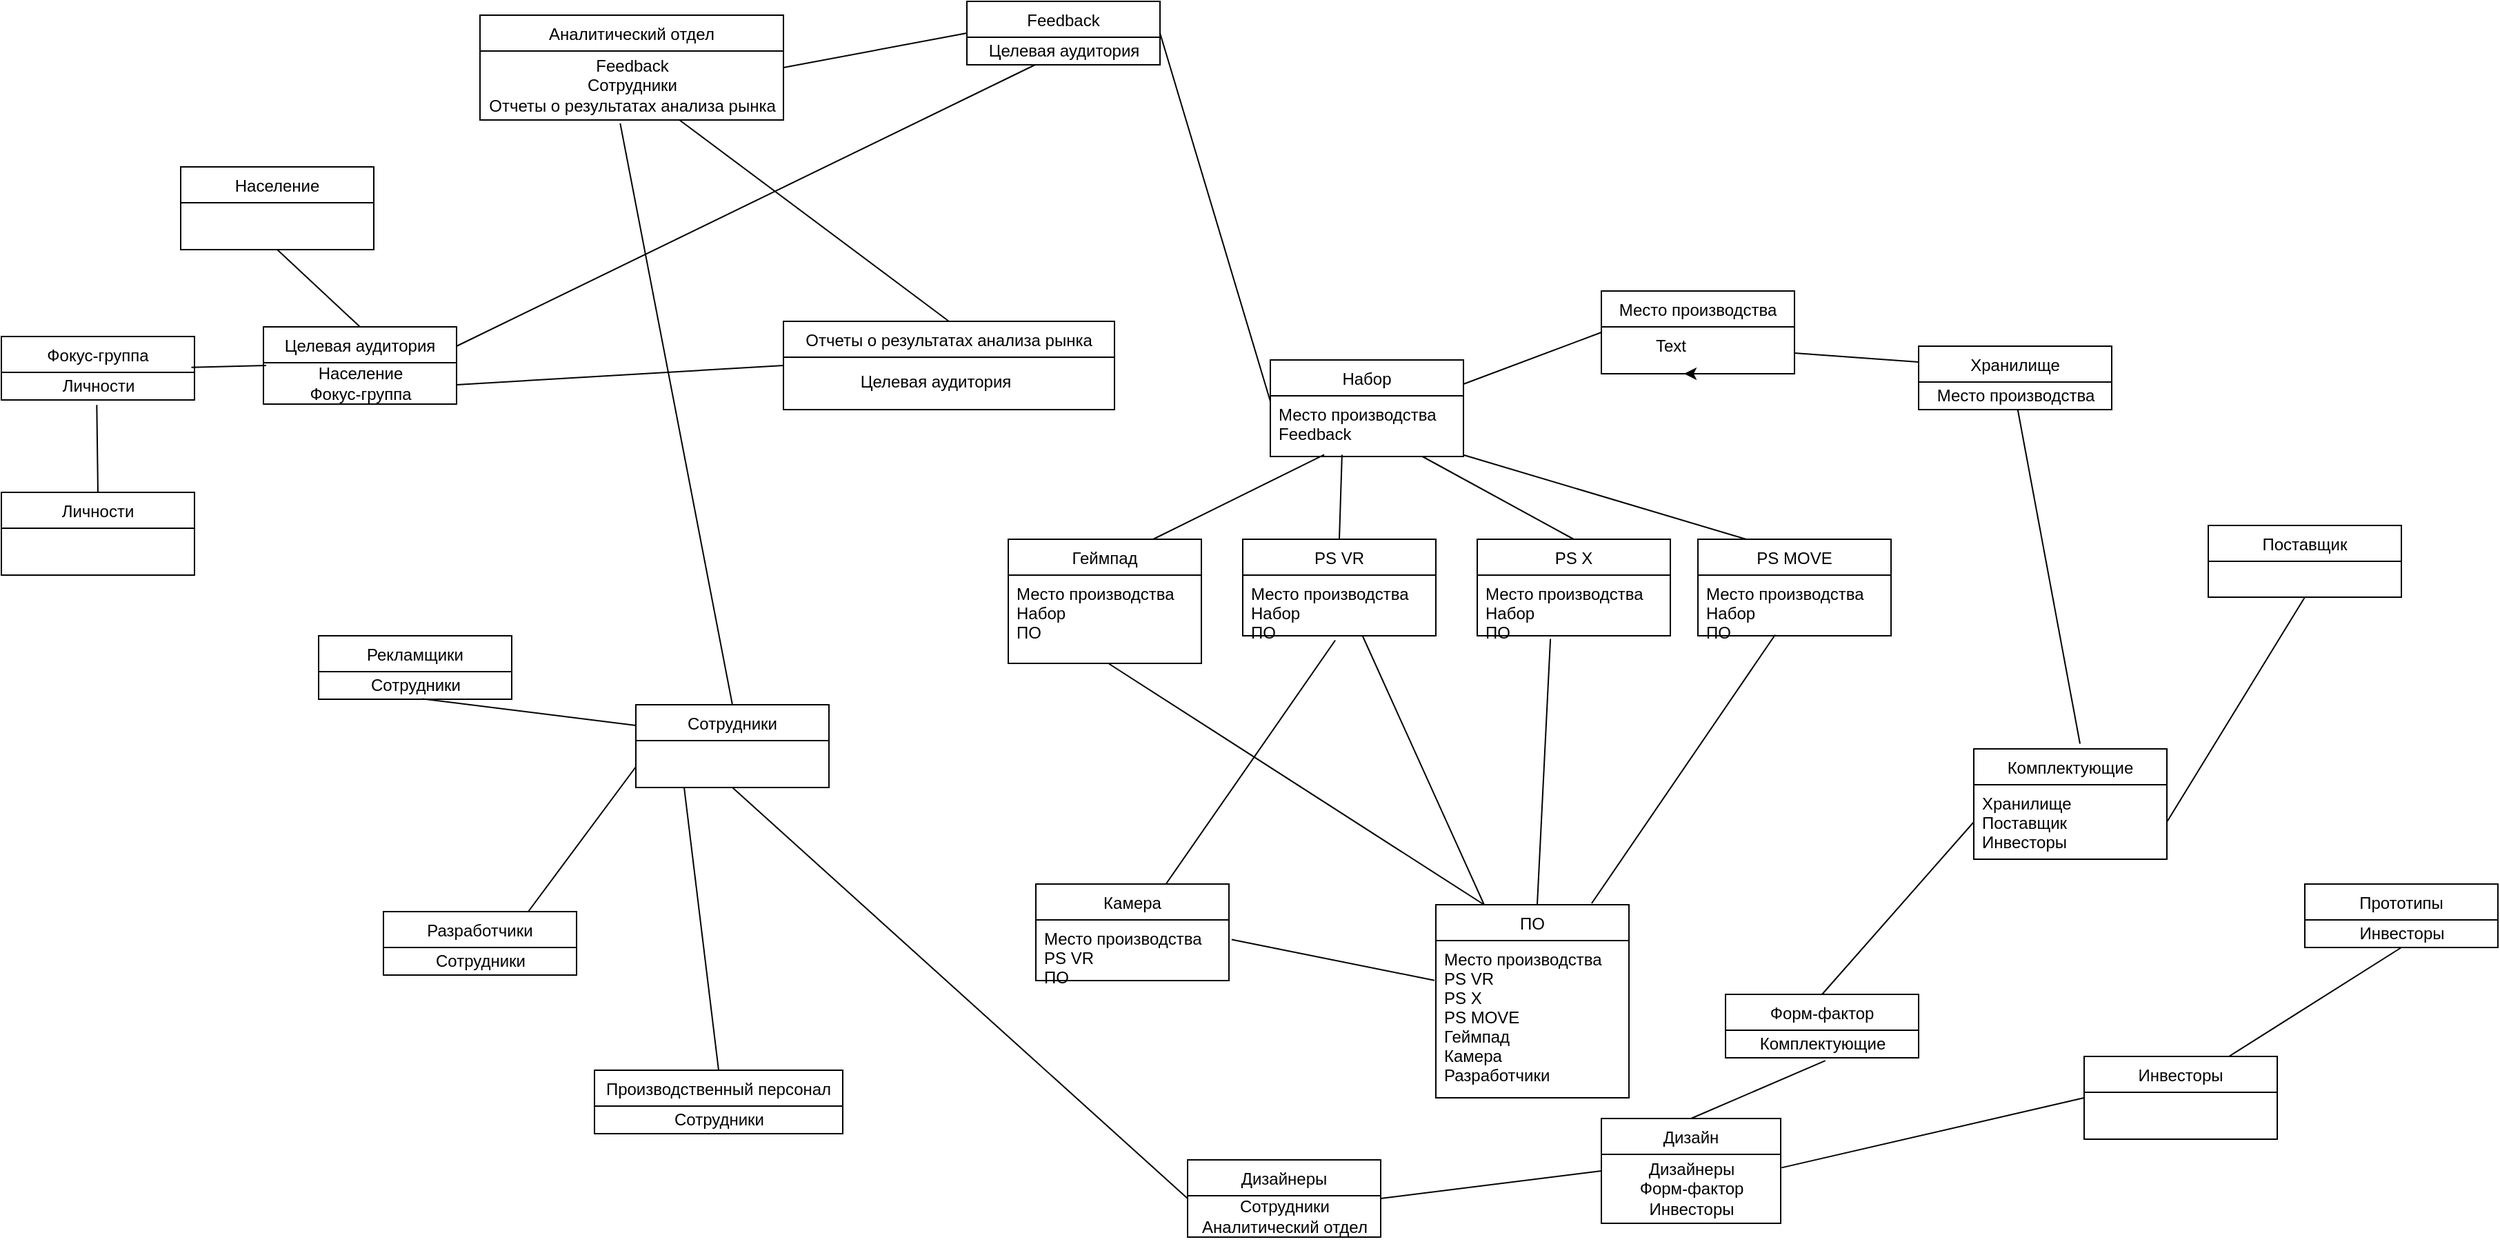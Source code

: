 <mxfile version="15.2.4" type="github">
  <diagram id="24gW2aaC1v7GGiUZ1pMK" name="Page-1">
    <mxGraphModel dx="2858" dy="2176" grid="1" gridSize="10" guides="1" tooltips="1" connect="1" arrows="1" fold="1" page="1" pageScale="1" pageWidth="827" pageHeight="1169" math="0" shadow="0">
      <root>
        <mxCell id="0" />
        <mxCell id="1" parent="0" />
        <mxCell id="wk1zh_JFjW3oBxZrR2lf-1" value="Набор" style="swimlane;fontStyle=0;childLayout=stackLayout;horizontal=1;startSize=26;fillColor=none;horizontalStack=0;resizeParent=1;resizeParentMax=0;resizeLast=0;collapsible=1;marginBottom=0;" parent="1" vertex="1">
          <mxGeometry x="160" y="70" width="140" height="70" as="geometry">
            <mxRectangle x="160" y="70" width="70" height="26" as="alternateBounds" />
          </mxGeometry>
        </mxCell>
        <mxCell id="wk1zh_JFjW3oBxZrR2lf-3" value="Место производства&#xa;Feedback" style="text;strokeColor=none;fillColor=none;align=left;verticalAlign=top;spacingLeft=4;spacingRight=4;overflow=hidden;rotatable=0;points=[[0,0.5],[1,0.5]];portConstraint=eastwest;" parent="wk1zh_JFjW3oBxZrR2lf-1" vertex="1">
          <mxGeometry y="26" width="140" height="44" as="geometry" />
        </mxCell>
        <mxCell id="wk1zh_JFjW3oBxZrR2lf-5" value="Геймпад" style="swimlane;fontStyle=0;childLayout=stackLayout;horizontal=1;startSize=26;fillColor=none;horizontalStack=0;resizeParent=1;resizeParentMax=0;resizeLast=0;collapsible=1;marginBottom=0;" parent="1" vertex="1">
          <mxGeometry x="-30" y="200" width="140" height="90" as="geometry" />
        </mxCell>
        <mxCell id="wk1zh_JFjW3oBxZrR2lf-6" value="Место производства&#xa;Набор&#xa;ПО" style="text;strokeColor=none;fillColor=none;align=left;verticalAlign=top;spacingLeft=4;spacingRight=4;overflow=hidden;rotatable=0;points=[[0,0.5],[1,0.5]];portConstraint=eastwest;" parent="wk1zh_JFjW3oBxZrR2lf-5" vertex="1">
          <mxGeometry y="26" width="140" height="64" as="geometry" />
        </mxCell>
        <mxCell id="wk1zh_JFjW3oBxZrR2lf-7" value="PS VR" style="swimlane;fontStyle=0;childLayout=stackLayout;horizontal=1;startSize=26;fillColor=none;horizontalStack=0;resizeParent=1;resizeParentMax=0;resizeLast=0;collapsible=1;marginBottom=0;" parent="1" vertex="1">
          <mxGeometry x="140" y="200" width="140" height="70" as="geometry" />
        </mxCell>
        <mxCell id="wk1zh_JFjW3oBxZrR2lf-8" value="Место производства&#xa;Набор&#xa;ПО" style="text;strokeColor=none;fillColor=none;align=left;verticalAlign=top;spacingLeft=4;spacingRight=4;overflow=hidden;rotatable=0;points=[[0,0.5],[1,0.5]];portConstraint=eastwest;" parent="wk1zh_JFjW3oBxZrR2lf-7" vertex="1">
          <mxGeometry y="26" width="140" height="44" as="geometry" />
        </mxCell>
        <mxCell id="wk1zh_JFjW3oBxZrR2lf-9" value="PS X" style="swimlane;fontStyle=0;childLayout=stackLayout;horizontal=1;startSize=26;fillColor=none;horizontalStack=0;resizeParent=1;resizeParentMax=0;resizeLast=0;collapsible=1;marginBottom=0;" parent="1" vertex="1">
          <mxGeometry x="310" y="200" width="140" height="70" as="geometry" />
        </mxCell>
        <mxCell id="wk1zh_JFjW3oBxZrR2lf-10" value="Место производства&#xa;Набор&#xa;ПО" style="text;strokeColor=none;fillColor=none;align=left;verticalAlign=top;spacingLeft=4;spacingRight=4;overflow=hidden;rotatable=0;points=[[0,0.5],[1,0.5]];portConstraint=eastwest;" parent="wk1zh_JFjW3oBxZrR2lf-9" vertex="1">
          <mxGeometry y="26" width="140" height="44" as="geometry" />
        </mxCell>
        <mxCell id="wk1zh_JFjW3oBxZrR2lf-11" value="PS MOVE" style="swimlane;fontStyle=0;childLayout=stackLayout;horizontal=1;startSize=26;fillColor=none;horizontalStack=0;resizeParent=1;resizeParentMax=0;resizeLast=0;collapsible=1;marginBottom=0;" parent="1" vertex="1">
          <mxGeometry x="470" y="200" width="140" height="70" as="geometry" />
        </mxCell>
        <mxCell id="wk1zh_JFjW3oBxZrR2lf-12" value="Место производства&#xa;Набор&#xa;ПО" style="text;strokeColor=none;fillColor=none;align=left;verticalAlign=top;spacingLeft=4;spacingRight=4;overflow=hidden;rotatable=0;points=[[0,0.5],[1,0.5]];portConstraint=eastwest;" parent="wk1zh_JFjW3oBxZrR2lf-11" vertex="1">
          <mxGeometry y="26" width="140" height="44" as="geometry" />
        </mxCell>
        <mxCell id="wk1zh_JFjW3oBxZrR2lf-13" value="Камера" style="swimlane;fontStyle=0;childLayout=stackLayout;horizontal=1;startSize=26;fillColor=none;horizontalStack=0;resizeParent=1;resizeParentMax=0;resizeLast=0;collapsible=1;marginBottom=0;" parent="1" vertex="1">
          <mxGeometry x="-10" y="450" width="140" height="70" as="geometry" />
        </mxCell>
        <mxCell id="wk1zh_JFjW3oBxZrR2lf-14" value="Место производства&#xa;PS VR&#xa;ПО" style="text;strokeColor=none;fillColor=none;align=left;verticalAlign=top;spacingLeft=4;spacingRight=4;overflow=hidden;rotatable=0;points=[[0,0.5],[1,0.5]];portConstraint=eastwest;" parent="wk1zh_JFjW3oBxZrR2lf-13" vertex="1">
          <mxGeometry y="26" width="140" height="44" as="geometry" />
        </mxCell>
        <mxCell id="wk1zh_JFjW3oBxZrR2lf-15" value="ПО" style="swimlane;fontStyle=0;childLayout=stackLayout;horizontal=1;startSize=26;fillColor=none;horizontalStack=0;resizeParent=1;resizeParentMax=0;resizeLast=0;collapsible=1;marginBottom=0;" parent="1" vertex="1">
          <mxGeometry x="280" y="465" width="140" height="140" as="geometry" />
        </mxCell>
        <mxCell id="wk1zh_JFjW3oBxZrR2lf-16" value="Место производства&#xa;PS VR&#xa;PS X&#xa;PS MOVE&#xa;Геймпад&#xa;Камера&#xa;Разработчики&#xa;" style="text;strokeColor=none;fillColor=none;align=left;verticalAlign=top;spacingLeft=4;spacingRight=4;overflow=hidden;rotatable=0;points=[[0,0.5],[1,0.5]];portConstraint=eastwest;" parent="wk1zh_JFjW3oBxZrR2lf-15" vertex="1">
          <mxGeometry y="26" width="140" height="114" as="geometry" />
        </mxCell>
        <mxCell id="wk1zh_JFjW3oBxZrR2lf-34" style="edgeStyle=orthogonalEdgeStyle;rounded=0;orthogonalLoop=1;jettySize=auto;html=1;exitX=0.5;exitY=1;exitDx=0;exitDy=0;" parent="1" source="wk1zh_JFjW3oBxZrR2lf-17" edge="1">
          <mxGeometry relative="1" as="geometry">
            <mxPoint x="460" y="80" as="targetPoint" />
          </mxGeometry>
        </mxCell>
        <mxCell id="wk1zh_JFjW3oBxZrR2lf-17" value="Место производства" style="swimlane;fontStyle=0;childLayout=stackLayout;horizontal=1;startSize=26;fillColor=none;horizontalStack=0;resizeParent=1;resizeParentMax=0;resizeLast=0;collapsible=1;marginBottom=0;" parent="1" vertex="1">
          <mxGeometry x="400" y="20" width="140" height="60" as="geometry" />
        </mxCell>
        <mxCell id="wk1zh_JFjW3oBxZrR2lf-20" value="Хранилище" style="swimlane;fontStyle=0;childLayout=stackLayout;horizontal=1;startSize=26;fillColor=none;horizontalStack=0;resizeParent=1;resizeParentMax=0;resizeLast=0;collapsible=1;marginBottom=0;" parent="1" vertex="1">
          <mxGeometry x="630" y="60" width="140" height="46" as="geometry" />
        </mxCell>
        <mxCell id="wk1zh_JFjW3oBxZrR2lf-21" value="Место производства" style="text;html=1;align=center;verticalAlign=middle;resizable=0;points=[];autosize=1;strokeColor=none;fillColor=none;" parent="wk1zh_JFjW3oBxZrR2lf-20" vertex="1">
          <mxGeometry y="26" width="140" height="20" as="geometry" />
        </mxCell>
        <mxCell id="wk1zh_JFjW3oBxZrR2lf-24" value="Комплектующие" style="swimlane;fontStyle=0;childLayout=stackLayout;horizontal=1;startSize=26;fillColor=none;horizontalStack=0;resizeParent=1;resizeParentMax=0;resizeLast=0;collapsible=1;marginBottom=0;" parent="1" vertex="1">
          <mxGeometry x="670" y="352" width="140" height="80" as="geometry" />
        </mxCell>
        <mxCell id="wk1zh_JFjW3oBxZrR2lf-25" value="Хранилище&#xa;Поставщик&#xa;Инвесторы" style="text;strokeColor=none;fillColor=none;align=left;verticalAlign=top;spacingLeft=4;spacingRight=4;overflow=hidden;rotatable=0;points=[[0,0.5],[1,0.5]];portConstraint=eastwest;" parent="wk1zh_JFjW3oBxZrR2lf-24" vertex="1">
          <mxGeometry y="26" width="140" height="54" as="geometry" />
        </mxCell>
        <mxCell id="wk1zh_JFjW3oBxZrR2lf-26" value="Поставщик" style="swimlane;fontStyle=0;childLayout=stackLayout;horizontal=1;startSize=26;fillColor=none;horizontalStack=0;resizeParent=1;resizeParentMax=0;resizeLast=0;collapsible=1;marginBottom=0;" parent="1" vertex="1">
          <mxGeometry x="840" y="190" width="140" height="52" as="geometry" />
        </mxCell>
        <mxCell id="wk1zh_JFjW3oBxZrR2lf-28" value="Форм-фактор" style="swimlane;fontStyle=0;childLayout=stackLayout;horizontal=1;startSize=26;fillColor=none;horizontalStack=0;resizeParent=1;resizeParentMax=0;resizeLast=0;collapsible=1;marginBottom=0;" parent="1" vertex="1">
          <mxGeometry x="490" y="530" width="140" height="46" as="geometry" />
        </mxCell>
        <mxCell id="Uil84AzYUFcc-cu5vtHI-4" value="Комплектующие" style="text;html=1;align=center;verticalAlign=middle;resizable=0;points=[];autosize=1;strokeColor=none;fillColor=none;" vertex="1" parent="wk1zh_JFjW3oBxZrR2lf-28">
          <mxGeometry y="26" width="140" height="20" as="geometry" />
        </mxCell>
        <mxCell id="wk1zh_JFjW3oBxZrR2lf-30" value="" style="endArrow=none;html=1;exitX=0.75;exitY=0;exitDx=0;exitDy=0;entryX=0.279;entryY=0.971;entryDx=0;entryDy=0;entryPerimeter=0;" parent="1" source="wk1zh_JFjW3oBxZrR2lf-5" target="wk1zh_JFjW3oBxZrR2lf-3" edge="1">
          <mxGeometry width="50" height="50" relative="1" as="geometry">
            <mxPoint x="230" y="400" as="sourcePoint" />
            <mxPoint x="280" y="350" as="targetPoint" />
          </mxGeometry>
        </mxCell>
        <mxCell id="wk1zh_JFjW3oBxZrR2lf-31" value="" style="endArrow=none;html=1;exitX=0.5;exitY=0;exitDx=0;exitDy=0;entryX=0.371;entryY=0.971;entryDx=0;entryDy=0;entryPerimeter=0;" parent="1" source="wk1zh_JFjW3oBxZrR2lf-7" target="wk1zh_JFjW3oBxZrR2lf-3" edge="1">
          <mxGeometry width="50" height="50" relative="1" as="geometry">
            <mxPoint x="85" y="210" as="sourcePoint" />
            <mxPoint x="209.06" y="151.246" as="targetPoint" />
          </mxGeometry>
        </mxCell>
        <mxCell id="wk1zh_JFjW3oBxZrR2lf-32" value="" style="endArrow=none;html=1;exitX=0.5;exitY=0;exitDx=0;exitDy=0;" parent="1" source="wk1zh_JFjW3oBxZrR2lf-9" target="wk1zh_JFjW3oBxZrR2lf-3" edge="1">
          <mxGeometry width="50" height="50" relative="1" as="geometry">
            <mxPoint x="95" y="220" as="sourcePoint" />
            <mxPoint x="219.06" y="161.246" as="targetPoint" />
          </mxGeometry>
        </mxCell>
        <mxCell id="wk1zh_JFjW3oBxZrR2lf-33" value="" style="endArrow=none;html=1;exitX=0.25;exitY=0;exitDx=0;exitDy=0;" parent="1" source="wk1zh_JFjW3oBxZrR2lf-11" target="wk1zh_JFjW3oBxZrR2lf-3" edge="1">
          <mxGeometry width="50" height="50" relative="1" as="geometry">
            <mxPoint x="105" y="230" as="sourcePoint" />
            <mxPoint x="229.06" y="171.246" as="targetPoint" />
          </mxGeometry>
        </mxCell>
        <mxCell id="wk1zh_JFjW3oBxZrR2lf-35" value="" style="endArrow=none;html=1;exitX=0.479;exitY=1.074;exitDx=0;exitDy=0;exitPerimeter=0;" parent="1" source="wk1zh_JFjW3oBxZrR2lf-8" target="wk1zh_JFjW3oBxZrR2lf-13" edge="1">
          <mxGeometry width="50" height="50" relative="1" as="geometry">
            <mxPoint x="115" y="240" as="sourcePoint" />
            <mxPoint x="239.06" y="181.246" as="targetPoint" />
          </mxGeometry>
        </mxCell>
        <mxCell id="wk1zh_JFjW3oBxZrR2lf-36" value="" style="endArrow=none;html=1;exitX=0.521;exitY=1.004;exitDx=0;exitDy=0;entryX=0.25;entryY=0;entryDx=0;entryDy=0;exitPerimeter=0;" parent="1" source="wk1zh_JFjW3oBxZrR2lf-6" target="wk1zh_JFjW3oBxZrR2lf-15" edge="1">
          <mxGeometry width="50" height="50" relative="1" as="geometry">
            <mxPoint x="125" y="250" as="sourcePoint" />
            <mxPoint x="249.06" y="191.246" as="targetPoint" />
          </mxGeometry>
        </mxCell>
        <mxCell id="wk1zh_JFjW3oBxZrR2lf-37" value="" style="endArrow=none;html=1;exitX=0.621;exitY=1.006;exitDx=0;exitDy=0;entryX=0.25;entryY=0;entryDx=0;entryDy=0;exitPerimeter=0;" parent="1" source="wk1zh_JFjW3oBxZrR2lf-8" target="wk1zh_JFjW3oBxZrR2lf-15" edge="1">
          <mxGeometry width="50" height="50" relative="1" as="geometry">
            <mxPoint x="135" y="260" as="sourcePoint" />
            <mxPoint x="259.06" y="201.246" as="targetPoint" />
          </mxGeometry>
        </mxCell>
        <mxCell id="wk1zh_JFjW3oBxZrR2lf-38" value="" style="endArrow=none;html=1;exitX=1.014;exitY=0.324;exitDx=0;exitDy=0;entryX=-0.007;entryY=0.253;entryDx=0;entryDy=0;entryPerimeter=0;exitPerimeter=0;" parent="1" source="wk1zh_JFjW3oBxZrR2lf-14" target="wk1zh_JFjW3oBxZrR2lf-16" edge="1">
          <mxGeometry width="50" height="50" relative="1" as="geometry">
            <mxPoint x="145" y="270" as="sourcePoint" />
            <mxPoint x="269.06" y="211.246" as="targetPoint" />
          </mxGeometry>
        </mxCell>
        <mxCell id="wk1zh_JFjW3oBxZrR2lf-39" value="" style="endArrow=none;html=1;entryX=0.379;entryY=1.051;entryDx=0;entryDy=0;entryPerimeter=0;" parent="1" source="wk1zh_JFjW3oBxZrR2lf-15" target="wk1zh_JFjW3oBxZrR2lf-10" edge="1">
          <mxGeometry width="50" height="50" relative="1" as="geometry">
            <mxPoint x="155" y="280" as="sourcePoint" />
            <mxPoint x="279.06" y="221.246" as="targetPoint" />
          </mxGeometry>
        </mxCell>
        <mxCell id="wk1zh_JFjW3oBxZrR2lf-40" value="" style="endArrow=none;html=1;exitX=0.807;exitY=-0.007;exitDx=0;exitDy=0;entryX=0.4;entryY=0.983;entryDx=0;entryDy=0;entryPerimeter=0;exitPerimeter=0;" parent="1" source="wk1zh_JFjW3oBxZrR2lf-15" target="wk1zh_JFjW3oBxZrR2lf-12" edge="1">
          <mxGeometry width="50" height="50" relative="1" as="geometry">
            <mxPoint x="165" y="290" as="sourcePoint" />
            <mxPoint x="289.06" y="231.246" as="targetPoint" />
          </mxGeometry>
        </mxCell>
        <mxCell id="wk1zh_JFjW3oBxZrR2lf-41" value="" style="endArrow=none;html=1;exitX=0;exitY=0.5;exitDx=0;exitDy=0;entryX=1;entryY=0.25;entryDx=0;entryDy=0;" parent="1" source="wk1zh_JFjW3oBxZrR2lf-17" target="wk1zh_JFjW3oBxZrR2lf-1" edge="1">
          <mxGeometry width="50" height="50" relative="1" as="geometry">
            <mxPoint x="175" y="300" as="sourcePoint" />
            <mxPoint x="299.06" y="241.246" as="targetPoint" />
          </mxGeometry>
        </mxCell>
        <mxCell id="wk1zh_JFjW3oBxZrR2lf-42" value="" style="endArrow=none;html=1;exitX=0;exitY=0.25;exitDx=0;exitDy=0;entryX=1;entryY=0.75;entryDx=0;entryDy=0;" parent="1" source="wk1zh_JFjW3oBxZrR2lf-20" target="wk1zh_JFjW3oBxZrR2lf-17" edge="1">
          <mxGeometry width="50" height="50" relative="1" as="geometry">
            <mxPoint x="185" y="310" as="sourcePoint" />
            <mxPoint x="309.06" y="251.246" as="targetPoint" />
          </mxGeometry>
        </mxCell>
        <mxCell id="wk1zh_JFjW3oBxZrR2lf-43" value="" style="endArrow=none;html=1;exitX=0.55;exitY=-0.047;exitDx=0;exitDy=0;exitPerimeter=0;" parent="1" source="wk1zh_JFjW3oBxZrR2lf-24" target="wk1zh_JFjW3oBxZrR2lf-21" edge="1">
          <mxGeometry width="50" height="50" relative="1" as="geometry">
            <mxPoint x="195" y="320" as="sourcePoint" />
            <mxPoint x="319.06" y="261.246" as="targetPoint" />
          </mxGeometry>
        </mxCell>
        <mxCell id="wk1zh_JFjW3oBxZrR2lf-44" value="" style="endArrow=none;html=1;entryX=1;entryY=0.5;entryDx=0;entryDy=0;exitX=0.5;exitY=1;exitDx=0;exitDy=0;" parent="1" source="wk1zh_JFjW3oBxZrR2lf-26" target="wk1zh_JFjW3oBxZrR2lf-25" edge="1">
          <mxGeometry width="50" height="50" relative="1" as="geometry">
            <mxPoint x="925" y="180" as="sourcePoint" />
            <mxPoint x="329.06" y="271.246" as="targetPoint" />
          </mxGeometry>
        </mxCell>
        <mxCell id="wk1zh_JFjW3oBxZrR2lf-45" value="Feedback" style="swimlane;fontStyle=0;childLayout=stackLayout;horizontal=1;startSize=26;fillColor=none;horizontalStack=0;resizeParent=1;resizeParentMax=0;resizeLast=0;collapsible=1;marginBottom=0;" parent="1" vertex="1">
          <mxGeometry x="-60" y="-190" width="140" height="46" as="geometry" />
        </mxCell>
        <mxCell id="Uil84AzYUFcc-cu5vtHI-38" value="Целевая аудитория" style="text;html=1;align=center;verticalAlign=middle;resizable=0;points=[];autosize=1;strokeColor=none;fillColor=none;" vertex="1" parent="wk1zh_JFjW3oBxZrR2lf-45">
          <mxGeometry y="26" width="140" height="20" as="geometry" />
        </mxCell>
        <mxCell id="wk1zh_JFjW3oBxZrR2lf-47" value="" style="endArrow=none;html=1;exitX=1;exitY=0.5;exitDx=0;exitDy=0;" parent="1" source="wk1zh_JFjW3oBxZrR2lf-45" edge="1">
          <mxGeometry width="50" height="50" relative="1" as="geometry">
            <mxPoint x="480" y="300" as="sourcePoint" />
            <mxPoint x="160" y="100" as="targetPoint" />
          </mxGeometry>
        </mxCell>
        <mxCell id="wk1zh_JFjW3oBxZrR2lf-50" value="" style="group" parent="1" vertex="1" connectable="0">
          <mxGeometry x="-413" y="-180" width="220" height="66" as="geometry" />
        </mxCell>
        <mxCell id="wk1zh_JFjW3oBxZrR2lf-48" value="Аналитический отдел" style="swimlane;fontStyle=0;childLayout=stackLayout;horizontal=1;startSize=26;fillColor=none;horizontalStack=0;resizeParent=1;resizeParentMax=0;resizeLast=0;collapsible=1;marginBottom=0;" parent="wk1zh_JFjW3oBxZrR2lf-50" vertex="1">
          <mxGeometry width="220" height="76" as="geometry" />
        </mxCell>
        <mxCell id="wk1zh_JFjW3oBxZrR2lf-49" value="Feedback&lt;br&gt;Сотрудники&lt;br&gt;Отчеты о результатах анализа рынка" style="text;html=1;align=center;verticalAlign=middle;resizable=0;points=[];autosize=1;strokeColor=none;fillColor=none;" parent="wk1zh_JFjW3oBxZrR2lf-48" vertex="1">
          <mxGeometry y="26" width="220" height="50" as="geometry" />
        </mxCell>
        <mxCell id="wk1zh_JFjW3oBxZrR2lf-51" value="" style="endArrow=none;html=1;exitX=1;exitY=0.5;exitDx=0;exitDy=0;entryX=0;entryY=0.5;entryDx=0;entryDy=0;" parent="1" source="wk1zh_JFjW3oBxZrR2lf-48" target="wk1zh_JFjW3oBxZrR2lf-45" edge="1">
          <mxGeometry width="50" height="50" relative="1" as="geometry">
            <mxPoint x="290" y="300" as="sourcePoint" />
            <mxPoint x="340" y="250" as="targetPoint" />
          </mxGeometry>
        </mxCell>
        <mxCell id="wk1zh_JFjW3oBxZrR2lf-52" value="" style="group" parent="1" vertex="1" connectable="0">
          <mxGeometry x="750" y="575" width="140" height="60" as="geometry" />
        </mxCell>
        <mxCell id="wk1zh_JFjW3oBxZrR2lf-53" value="Инвесторы" style="swimlane;fontStyle=0;childLayout=stackLayout;horizontal=1;startSize=26;fillColor=none;horizontalStack=0;resizeParent=1;resizeParentMax=0;resizeLast=0;collapsible=1;marginBottom=0;" parent="wk1zh_JFjW3oBxZrR2lf-52" vertex="1">
          <mxGeometry width="140" height="60" as="geometry" />
        </mxCell>
        <mxCell id="wk1zh_JFjW3oBxZrR2lf-55" value="" style="group" parent="1" vertex="1" connectable="0">
          <mxGeometry x="100" y="650" width="140" height="60" as="geometry" />
        </mxCell>
        <mxCell id="wk1zh_JFjW3oBxZrR2lf-56" value="Дизайнеры" style="swimlane;fontStyle=0;childLayout=stackLayout;horizontal=1;startSize=26;fillColor=none;horizontalStack=0;resizeParent=1;resizeParentMax=0;resizeLast=0;collapsible=1;marginBottom=0;" parent="wk1zh_JFjW3oBxZrR2lf-55" vertex="1">
          <mxGeometry width="140" height="56" as="geometry" />
        </mxCell>
        <mxCell id="Uil84AzYUFcc-cu5vtHI-12" value="Сотрудники&lt;br&gt;Аналитический отдел" style="text;html=1;align=center;verticalAlign=middle;resizable=0;points=[];autosize=1;strokeColor=none;fillColor=none;" vertex="1" parent="wk1zh_JFjW3oBxZrR2lf-56">
          <mxGeometry y="26" width="140" height="30" as="geometry" />
        </mxCell>
        <mxCell id="wk1zh_JFjW3oBxZrR2lf-57" value="" style="group" parent="1" vertex="1" connectable="0">
          <mxGeometry x="910" y="450" width="140" height="60" as="geometry" />
        </mxCell>
        <mxCell id="wk1zh_JFjW3oBxZrR2lf-58" value="Прототипы" style="swimlane;fontStyle=0;childLayout=stackLayout;horizontal=1;startSize=26;fillColor=none;horizontalStack=0;resizeParent=1;resizeParentMax=0;resizeLast=0;collapsible=1;marginBottom=0;" parent="wk1zh_JFjW3oBxZrR2lf-57" vertex="1">
          <mxGeometry width="140" height="46" as="geometry" />
        </mxCell>
        <mxCell id="Uil84AzYUFcc-cu5vtHI-9" value="Инвесторы" style="text;html=1;align=center;verticalAlign=middle;resizable=0;points=[];autosize=1;strokeColor=none;fillColor=none;" vertex="1" parent="wk1zh_JFjW3oBxZrR2lf-58">
          <mxGeometry y="26" width="140" height="20" as="geometry" />
        </mxCell>
        <mxCell id="wk1zh_JFjW3oBxZrR2lf-60" value="" style="group" parent="1" vertex="1" connectable="0">
          <mxGeometry x="-300" y="320" width="140" height="60" as="geometry" />
        </mxCell>
        <mxCell id="wk1zh_JFjW3oBxZrR2lf-61" value="Сотрудники" style="swimlane;fontStyle=0;childLayout=stackLayout;horizontal=1;startSize=26;fillColor=none;horizontalStack=0;resizeParent=1;resizeParentMax=0;resizeLast=0;collapsible=1;marginBottom=0;" parent="wk1zh_JFjW3oBxZrR2lf-60" vertex="1">
          <mxGeometry width="140" height="60" as="geometry" />
        </mxCell>
        <mxCell id="Uil84AzYUFcc-cu5vtHI-5" value="" style="endArrow=none;html=1;exitX=0.5;exitY=0;exitDx=0;exitDy=0;entryX=0;entryY=0.5;entryDx=0;entryDy=0;" edge="1" parent="1" source="wk1zh_JFjW3oBxZrR2lf-28" target="wk1zh_JFjW3oBxZrR2lf-25">
          <mxGeometry width="50" height="50" relative="1" as="geometry">
            <mxPoint x="230" y="380" as="sourcePoint" />
            <mxPoint x="280" y="330" as="targetPoint" />
          </mxGeometry>
        </mxCell>
        <mxCell id="Uil84AzYUFcc-cu5vtHI-6" value="" style="group" vertex="1" connectable="0" parent="1">
          <mxGeometry x="400" y="620" width="140" height="90" as="geometry" />
        </mxCell>
        <mxCell id="wk1zh_JFjW3oBxZrR2lf-19" value="Дизайн" style="swimlane;fontStyle=0;childLayout=stackLayout;horizontal=1;startSize=26;fillColor=none;horizontalStack=0;resizeParent=1;resizeParentMax=0;resizeLast=0;collapsible=1;marginBottom=0;" parent="Uil84AzYUFcc-cu5vtHI-6" vertex="1">
          <mxGeometry width="130" height="76" as="geometry" />
        </mxCell>
        <mxCell id="Uil84AzYUFcc-cu5vtHI-3" value="Дизайнеры&lt;br&gt;Форм-фактор&lt;br&gt;Инвесторы" style="text;html=1;align=center;verticalAlign=middle;resizable=0;points=[];autosize=1;strokeColor=none;fillColor=none;" vertex="1" parent="wk1zh_JFjW3oBxZrR2lf-19">
          <mxGeometry y="26" width="130" height="50" as="geometry" />
        </mxCell>
        <mxCell id="Uil84AzYUFcc-cu5vtHI-7" value="" style="endArrow=none;html=1;entryX=0.517;entryY=1.103;entryDx=0;entryDy=0;entryPerimeter=0;exitX=0.5;exitY=0;exitDx=0;exitDy=0;" edge="1" parent="1" source="wk1zh_JFjW3oBxZrR2lf-19" target="Uil84AzYUFcc-cu5vtHI-4">
          <mxGeometry width="50" height="50" relative="1" as="geometry">
            <mxPoint x="230" y="380" as="sourcePoint" />
            <mxPoint x="280" y="330" as="targetPoint" />
          </mxGeometry>
        </mxCell>
        <mxCell id="Uil84AzYUFcc-cu5vtHI-8" value="" style="endArrow=none;html=1;entryX=0;entryY=0.5;entryDx=0;entryDy=0;exitX=1;exitY=0.5;exitDx=0;exitDy=0;" edge="1" parent="1" source="wk1zh_JFjW3oBxZrR2lf-56" target="wk1zh_JFjW3oBxZrR2lf-19">
          <mxGeometry width="50" height="50" relative="1" as="geometry">
            <mxPoint x="230" y="380" as="sourcePoint" />
            <mxPoint x="280" y="330" as="targetPoint" />
          </mxGeometry>
        </mxCell>
        <mxCell id="Uil84AzYUFcc-cu5vtHI-10" value="" style="endArrow=none;html=1;entryX=0.5;entryY=1;entryDx=0;entryDy=0;exitX=0.75;exitY=0;exitDx=0;exitDy=0;" edge="1" parent="1" source="wk1zh_JFjW3oBxZrR2lf-53" target="wk1zh_JFjW3oBxZrR2lf-58">
          <mxGeometry width="50" height="50" relative="1" as="geometry">
            <mxPoint x="230" y="370" as="sourcePoint" />
            <mxPoint x="280" y="320" as="targetPoint" />
          </mxGeometry>
        </mxCell>
        <mxCell id="Uil84AzYUFcc-cu5vtHI-11" value="" style="endArrow=none;html=1;entryX=0;entryY=0.5;entryDx=0;entryDy=0;exitX=1.005;exitY=0.194;exitDx=0;exitDy=0;exitPerimeter=0;" edge="1" parent="1" source="Uil84AzYUFcc-cu5vtHI-3" target="wk1zh_JFjW3oBxZrR2lf-53">
          <mxGeometry width="50" height="50" relative="1" as="geometry">
            <mxPoint x="230" y="370" as="sourcePoint" />
            <mxPoint x="280" y="320" as="targetPoint" />
          </mxGeometry>
        </mxCell>
        <mxCell id="Uil84AzYUFcc-cu5vtHI-13" value="" style="endArrow=none;html=1;entryX=0.462;entryY=1.049;entryDx=0;entryDy=0;entryPerimeter=0;exitX=0.5;exitY=0;exitDx=0;exitDy=0;" edge="1" parent="1" source="wk1zh_JFjW3oBxZrR2lf-61" target="wk1zh_JFjW3oBxZrR2lf-49">
          <mxGeometry width="50" height="50" relative="1" as="geometry">
            <mxPoint x="230" y="360" as="sourcePoint" />
            <mxPoint x="280" y="310" as="targetPoint" />
          </mxGeometry>
        </mxCell>
        <mxCell id="Uil84AzYUFcc-cu5vtHI-14" value="" style="endArrow=none;html=1;entryX=0.5;entryY=1;entryDx=0;entryDy=0;exitX=0;exitY=0.5;exitDx=0;exitDy=0;" edge="1" parent="1" source="wk1zh_JFjW3oBxZrR2lf-56" target="wk1zh_JFjW3oBxZrR2lf-61">
          <mxGeometry width="50" height="50" relative="1" as="geometry">
            <mxPoint x="230" y="360" as="sourcePoint" />
            <mxPoint x="280" y="310" as="targetPoint" />
          </mxGeometry>
        </mxCell>
        <mxCell id="Uil84AzYUFcc-cu5vtHI-15" value="" style="group" vertex="1" connectable="0" parent="1">
          <mxGeometry x="-483" y="470" width="140" height="60" as="geometry" />
        </mxCell>
        <mxCell id="Uil84AzYUFcc-cu5vtHI-16" value="Разработчики" style="swimlane;fontStyle=0;childLayout=stackLayout;horizontal=1;startSize=26;fillColor=none;horizontalStack=0;resizeParent=1;resizeParentMax=0;resizeLast=0;collapsible=1;marginBottom=0;" vertex="1" parent="Uil84AzYUFcc-cu5vtHI-15">
          <mxGeometry width="140" height="46" as="geometry" />
        </mxCell>
        <mxCell id="Uil84AzYUFcc-cu5vtHI-24" value="Сотрудники" style="text;html=1;align=center;verticalAlign=middle;resizable=0;points=[];autosize=1;strokeColor=none;fillColor=none;" vertex="1" parent="Uil84AzYUFcc-cu5vtHI-16">
          <mxGeometry y="26" width="140" height="20" as="geometry" />
        </mxCell>
        <mxCell id="Uil84AzYUFcc-cu5vtHI-17" value="" style="group" vertex="1" connectable="0" parent="1">
          <mxGeometry x="-330" y="585" width="180" height="60" as="geometry" />
        </mxCell>
        <mxCell id="Uil84AzYUFcc-cu5vtHI-18" value="Производственный персонал" style="swimlane;fontStyle=0;childLayout=stackLayout;horizontal=1;startSize=26;fillColor=none;horizontalStack=0;resizeParent=1;resizeParentMax=0;resizeLast=0;collapsible=1;marginBottom=0;" vertex="1" parent="Uil84AzYUFcc-cu5vtHI-17">
          <mxGeometry width="180" height="46" as="geometry" />
        </mxCell>
        <mxCell id="Uil84AzYUFcc-cu5vtHI-23" value="Сотрудники" style="text;html=1;align=center;verticalAlign=middle;resizable=0;points=[];autosize=1;strokeColor=none;fillColor=none;" vertex="1" parent="Uil84AzYUFcc-cu5vtHI-18">
          <mxGeometry y="26" width="180" height="20" as="geometry" />
        </mxCell>
        <mxCell id="Uil84AzYUFcc-cu5vtHI-20" value="Text" style="text;html=1;align=center;verticalAlign=middle;resizable=0;points=[];autosize=1;strokeColor=none;fillColor=none;" vertex="1" parent="1">
          <mxGeometry x="430" y="50" width="40" height="20" as="geometry" />
        </mxCell>
        <mxCell id="Uil84AzYUFcc-cu5vtHI-21" value="" style="group" vertex="1" connectable="0" parent="1">
          <mxGeometry x="-530" y="270" width="140" height="60" as="geometry" />
        </mxCell>
        <mxCell id="Uil84AzYUFcc-cu5vtHI-22" value="Рекламщики" style="swimlane;fontStyle=0;childLayout=stackLayout;horizontal=1;startSize=26;fillColor=none;horizontalStack=0;resizeParent=1;resizeParentMax=0;resizeLast=0;collapsible=1;marginBottom=0;" vertex="1" parent="Uil84AzYUFcc-cu5vtHI-21">
          <mxGeometry width="140" height="46" as="geometry" />
        </mxCell>
        <mxCell id="Uil84AzYUFcc-cu5vtHI-25" value="Сотрудники&lt;br&gt;" style="text;html=1;align=center;verticalAlign=middle;resizable=0;points=[];autosize=1;strokeColor=none;fillColor=none;" vertex="1" parent="Uil84AzYUFcc-cu5vtHI-22">
          <mxGeometry y="26" width="140" height="20" as="geometry" />
        </mxCell>
        <mxCell id="Uil84AzYUFcc-cu5vtHI-26" value="" style="endArrow=none;html=1;entryX=0.25;entryY=1;entryDx=0;entryDy=0;exitX=0.5;exitY=0;exitDx=0;exitDy=0;" edge="1" parent="1" source="Uil84AzYUFcc-cu5vtHI-18" target="wk1zh_JFjW3oBxZrR2lf-61">
          <mxGeometry width="50" height="50" relative="1" as="geometry">
            <mxPoint x="230" y="360" as="sourcePoint" />
            <mxPoint x="280" y="310" as="targetPoint" />
          </mxGeometry>
        </mxCell>
        <mxCell id="Uil84AzYUFcc-cu5vtHI-27" value="" style="endArrow=none;html=1;entryX=0;entryY=0.75;entryDx=0;entryDy=0;exitX=0.75;exitY=0;exitDx=0;exitDy=0;" edge="1" parent="1" source="Uil84AzYUFcc-cu5vtHI-16" target="wk1zh_JFjW3oBxZrR2lf-61">
          <mxGeometry width="50" height="50" relative="1" as="geometry">
            <mxPoint x="230" y="360" as="sourcePoint" />
            <mxPoint x="280" y="310" as="targetPoint" />
          </mxGeometry>
        </mxCell>
        <mxCell id="Uil84AzYUFcc-cu5vtHI-28" value="" style="endArrow=none;html=1;entryX=0.538;entryY=0.985;entryDx=0;entryDy=0;entryPerimeter=0;exitX=0;exitY=0.25;exitDx=0;exitDy=0;" edge="1" parent="1" source="wk1zh_JFjW3oBxZrR2lf-61" target="Uil84AzYUFcc-cu5vtHI-25">
          <mxGeometry width="50" height="50" relative="1" as="geometry">
            <mxPoint x="230" y="360" as="sourcePoint" />
            <mxPoint x="280" y="310" as="targetPoint" />
          </mxGeometry>
        </mxCell>
        <mxCell id="Uil84AzYUFcc-cu5vtHI-31" value="" style="group" vertex="1" connectable="0" parent="1">
          <mxGeometry x="-630" y="-70" width="140" height="60" as="geometry" />
        </mxCell>
        <mxCell id="Uil84AzYUFcc-cu5vtHI-32" value="Население" style="swimlane;fontStyle=0;childLayout=stackLayout;horizontal=1;startSize=26;fillColor=none;horizontalStack=0;resizeParent=1;resizeParentMax=0;resizeLast=0;collapsible=1;marginBottom=0;" vertex="1" parent="Uil84AzYUFcc-cu5vtHI-31">
          <mxGeometry width="140" height="60" as="geometry" />
        </mxCell>
        <mxCell id="Uil84AzYUFcc-cu5vtHI-34" value="" style="endArrow=none;html=1;entryX=0.5;entryY=1;entryDx=0;entryDy=0;exitX=0.5;exitY=0;exitDx=0;exitDy=0;" edge="1" parent="1" source="Uil84AzYUFcc-cu5vtHI-30" target="Uil84AzYUFcc-cu5vtHI-32">
          <mxGeometry width="50" height="50" relative="1" as="geometry">
            <mxPoint x="200" y="236" as="sourcePoint" />
            <mxPoint x="250" y="186" as="targetPoint" />
          </mxGeometry>
        </mxCell>
        <mxCell id="Uil84AzYUFcc-cu5vtHI-30" value="Целевая аудитория" style="swimlane;fontStyle=0;childLayout=stackLayout;horizontal=1;startSize=26;fillColor=none;horizontalStack=0;resizeParent=1;resizeParentMax=0;resizeLast=0;collapsible=1;marginBottom=0;" vertex="1" parent="1">
          <mxGeometry x="-570" y="46" width="140" height="56" as="geometry" />
        </mxCell>
        <mxCell id="Uil84AzYUFcc-cu5vtHI-49" value="Население&lt;br&gt;Фокус-группа" style="text;html=1;align=center;verticalAlign=middle;resizable=0;points=[];autosize=1;strokeColor=none;fillColor=none;" vertex="1" parent="Uil84AzYUFcc-cu5vtHI-30">
          <mxGeometry y="26" width="140" height="30" as="geometry" />
        </mxCell>
        <mxCell id="Uil84AzYUFcc-cu5vtHI-39" value="" style="group" vertex="1" connectable="0" parent="1">
          <mxGeometry x="-193" y="42" width="240" height="64" as="geometry" />
        </mxCell>
        <mxCell id="Uil84AzYUFcc-cu5vtHI-35" value="" style="group" vertex="1" connectable="0" parent="Uil84AzYUFcc-cu5vtHI-39">
          <mxGeometry width="240" height="64" as="geometry" />
        </mxCell>
        <mxCell id="Uil84AzYUFcc-cu5vtHI-36" value="Отчеты о результатах анализа рынка" style="swimlane;fontStyle=0;childLayout=stackLayout;horizontal=1;startSize=26;fillColor=none;horizontalStack=0;resizeParent=1;resizeParentMax=0;resizeLast=0;collapsible=1;marginBottom=0;" vertex="1" parent="Uil84AzYUFcc-cu5vtHI-35">
          <mxGeometry width="240" height="64" as="geometry" />
        </mxCell>
        <mxCell id="Uil84AzYUFcc-cu5vtHI-37" value="Целевая аудитория" style="text;html=1;align=center;verticalAlign=middle;resizable=0;points=[];autosize=1;strokeColor=none;fillColor=none;" vertex="1" parent="Uil84AzYUFcc-cu5vtHI-39">
          <mxGeometry x="50" y="34" width="120" height="20" as="geometry" />
        </mxCell>
        <mxCell id="Uil84AzYUFcc-cu5vtHI-40" value="" style="endArrow=none;html=1;exitX=1;exitY=0.25;exitDx=0;exitDy=0;" edge="1" parent="1" source="Uil84AzYUFcc-cu5vtHI-30" target="Uil84AzYUFcc-cu5vtHI-38">
          <mxGeometry width="50" height="50" relative="1" as="geometry">
            <mxPoint x="-190" y="36" as="sourcePoint" />
            <mxPoint x="-140" y="-14" as="targetPoint" />
          </mxGeometry>
        </mxCell>
        <mxCell id="Uil84AzYUFcc-cu5vtHI-41" value="" style="endArrow=none;html=1;exitX=1;exitY=0.75;exitDx=0;exitDy=0;entryX=0;entryY=0.5;entryDx=0;entryDy=0;" edge="1" parent="1" source="Uil84AzYUFcc-cu5vtHI-30" target="Uil84AzYUFcc-cu5vtHI-36">
          <mxGeometry width="50" height="50" relative="1" as="geometry">
            <mxPoint x="230" as="sourcePoint" />
            <mxPoint x="280" y="-50" as="targetPoint" />
          </mxGeometry>
        </mxCell>
        <mxCell id="Uil84AzYUFcc-cu5vtHI-42" value="" style="endArrow=none;html=1;entryX=0.658;entryY=1.002;entryDx=0;entryDy=0;entryPerimeter=0;exitX=0.5;exitY=0;exitDx=0;exitDy=0;" edge="1" parent="1" source="Uil84AzYUFcc-cu5vtHI-36" target="wk1zh_JFjW3oBxZrR2lf-49">
          <mxGeometry width="50" height="50" relative="1" as="geometry">
            <mxPoint x="230" as="sourcePoint" />
            <mxPoint x="280" y="-50" as="targetPoint" />
          </mxGeometry>
        </mxCell>
        <mxCell id="Uil84AzYUFcc-cu5vtHI-43" value="" style="group" vertex="1" connectable="0" parent="1">
          <mxGeometry x="-760" y="53" width="140" height="60" as="geometry" />
        </mxCell>
        <mxCell id="Uil84AzYUFcc-cu5vtHI-44" value="Фокус-группа" style="swimlane;fontStyle=0;childLayout=stackLayout;horizontal=1;startSize=26;fillColor=none;horizontalStack=0;resizeParent=1;resizeParentMax=0;resizeLast=0;collapsible=1;marginBottom=0;" vertex="1" parent="Uil84AzYUFcc-cu5vtHI-43">
          <mxGeometry width="140" height="46" as="geometry" />
        </mxCell>
        <mxCell id="Uil84AzYUFcc-cu5vtHI-48" value="Личности" style="text;html=1;align=center;verticalAlign=middle;resizable=0;points=[];autosize=1;strokeColor=none;fillColor=none;" vertex="1" parent="Uil84AzYUFcc-cu5vtHI-44">
          <mxGeometry y="26" width="140" height="20" as="geometry" />
        </mxCell>
        <mxCell id="Uil84AzYUFcc-cu5vtHI-45" value="" style="group" vertex="1" connectable="0" parent="1">
          <mxGeometry x="-760" y="166" width="140" height="60" as="geometry" />
        </mxCell>
        <mxCell id="Uil84AzYUFcc-cu5vtHI-46" value="Личности" style="swimlane;fontStyle=0;childLayout=stackLayout;horizontal=1;startSize=26;fillColor=none;horizontalStack=0;resizeParent=1;resizeParentMax=0;resizeLast=0;collapsible=1;marginBottom=0;" vertex="1" parent="Uil84AzYUFcc-cu5vtHI-45">
          <mxGeometry width="140" height="60" as="geometry" />
        </mxCell>
        <mxCell id="Uil84AzYUFcc-cu5vtHI-50" value="" style="endArrow=none;html=1;entryX=0.494;entryY=1.179;entryDx=0;entryDy=0;entryPerimeter=0;exitX=0.5;exitY=0;exitDx=0;exitDy=0;" edge="1" parent="1" source="Uil84AzYUFcc-cu5vtHI-46" target="Uil84AzYUFcc-cu5vtHI-48">
          <mxGeometry width="50" height="50" relative="1" as="geometry">
            <mxPoint y="300" as="sourcePoint" />
            <mxPoint x="50" y="250" as="targetPoint" />
          </mxGeometry>
        </mxCell>
        <mxCell id="Uil84AzYUFcc-cu5vtHI-51" value="" style="endArrow=none;html=1;exitX=0.984;exitY=-0.179;exitDx=0;exitDy=0;exitPerimeter=0;entryX=0.014;entryY=0.067;entryDx=0;entryDy=0;entryPerimeter=0;" edge="1" parent="1" source="Uil84AzYUFcc-cu5vtHI-48" target="Uil84AzYUFcc-cu5vtHI-49">
          <mxGeometry width="50" height="50" relative="1" as="geometry">
            <mxPoint y="300" as="sourcePoint" />
            <mxPoint x="50" y="250" as="targetPoint" />
          </mxGeometry>
        </mxCell>
      </root>
    </mxGraphModel>
  </diagram>
</mxfile>
